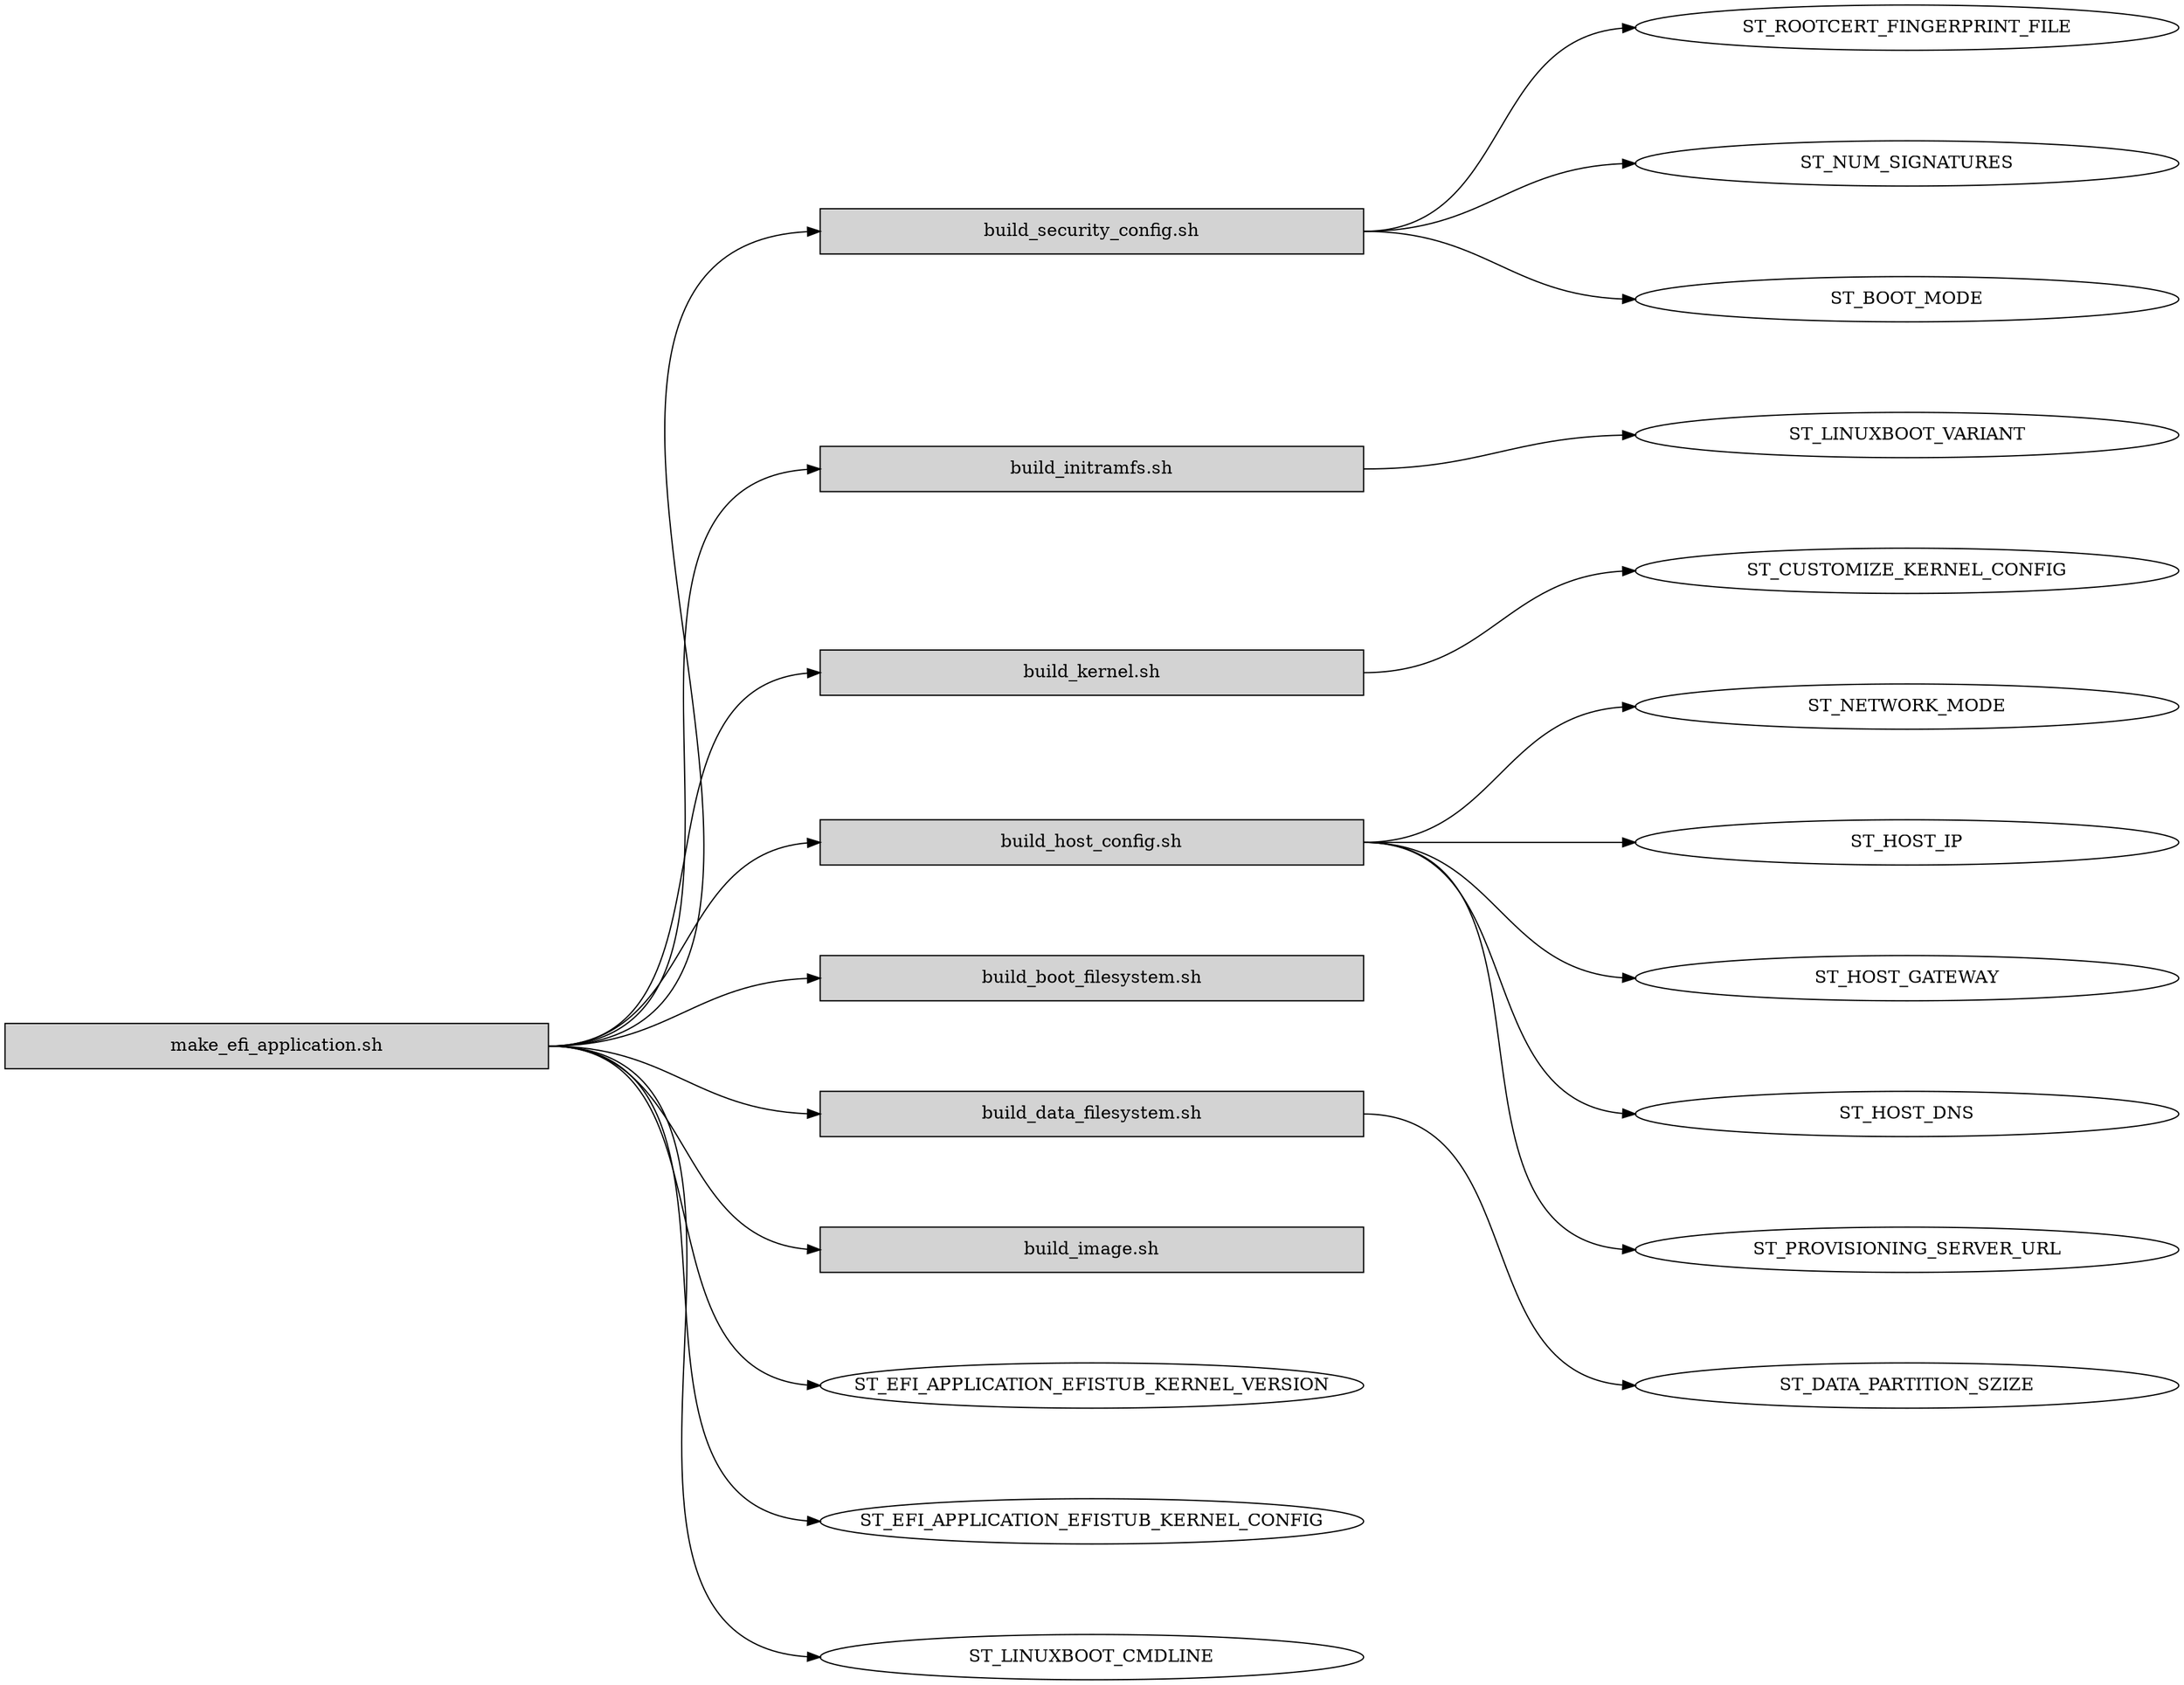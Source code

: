 digraph make_efi_application {	
	rankdir=LR
	node [shape=box style=filled fixedsize=true width=6]
	ranksep=3
	nodesep="1"
	constraint=false
	edge [headport="w" tailport="e"]
	
	"make_efi_application.sh"
	
	"make_efi_application.sh" -> "build_security_config.sh"
	"build_security_config.sh" -> {
		node[style=solid shape=ellipse]
		"ST_ROOTCERT_FINGERPRINT_FILE"
		"ST_NUM_SIGNATURES"
		"ST_BOOT_MODE"
	}
	
	"make_efi_application.sh" -> "build_initramfs.sh"
	"build_initramfs.sh" -> {
		node[style=solid shape=ellipse constraint=false]
		"ST_LINUXBOOT_VARIANT"
	}
	
	"make_efi_application.sh" -> "build_kernel.sh"
	"build_kernel.sh" -> {
		node[style=solid shape=ellipse constraint=false]
		"ST_CUSTOMIZE_KERNEL_CONFIG"
	}
	
	"make_efi_application.sh" -> "build_host_config.sh"
	"build_host_config.sh" -> {
		node[style=solid shape=ellipse]
		"ST_NETWORK_MODE"
		"ST_HOST_IP"
		"ST_HOST_GATEWAY"
		"ST_HOST_DNS"
		"ST_PROVISIONING_SERVER_URL"
	}
	
	"make_efi_application.sh" -> "build_boot_filesystem.sh"
	
	"make_efi_application.sh" -> "build_data_filesystem.sh"
	"build_data_filesystem.sh" -> {
		node[style=solid shape=ellipse]
		"ST_DATA_PARTITION_SZIZE"
	}
	
	"make_efi_application.sh" -> "build_image.sh"

	"make_efi_application.sh" -> {
		node[style=solid shape=ellipse]
		"ST_EFI_APPLICATION_EFISTUB_KERNEL_VERSION"
		"ST_EFI_APPLICATION_EFISTUB_KERNEL_CONFIG"
		"ST_LINUXBOOT_CMDLINE"
	}

}
